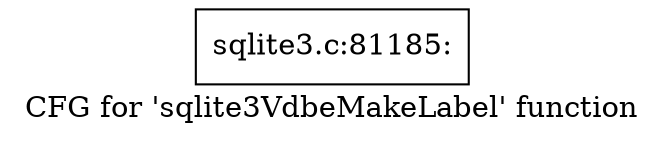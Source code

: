 digraph "CFG for 'sqlite3VdbeMakeLabel' function" {
	label="CFG for 'sqlite3VdbeMakeLabel' function";

	Node0x55c0f8c09bf0 [shape=record,label="{sqlite3.c:81185:}"];
}

